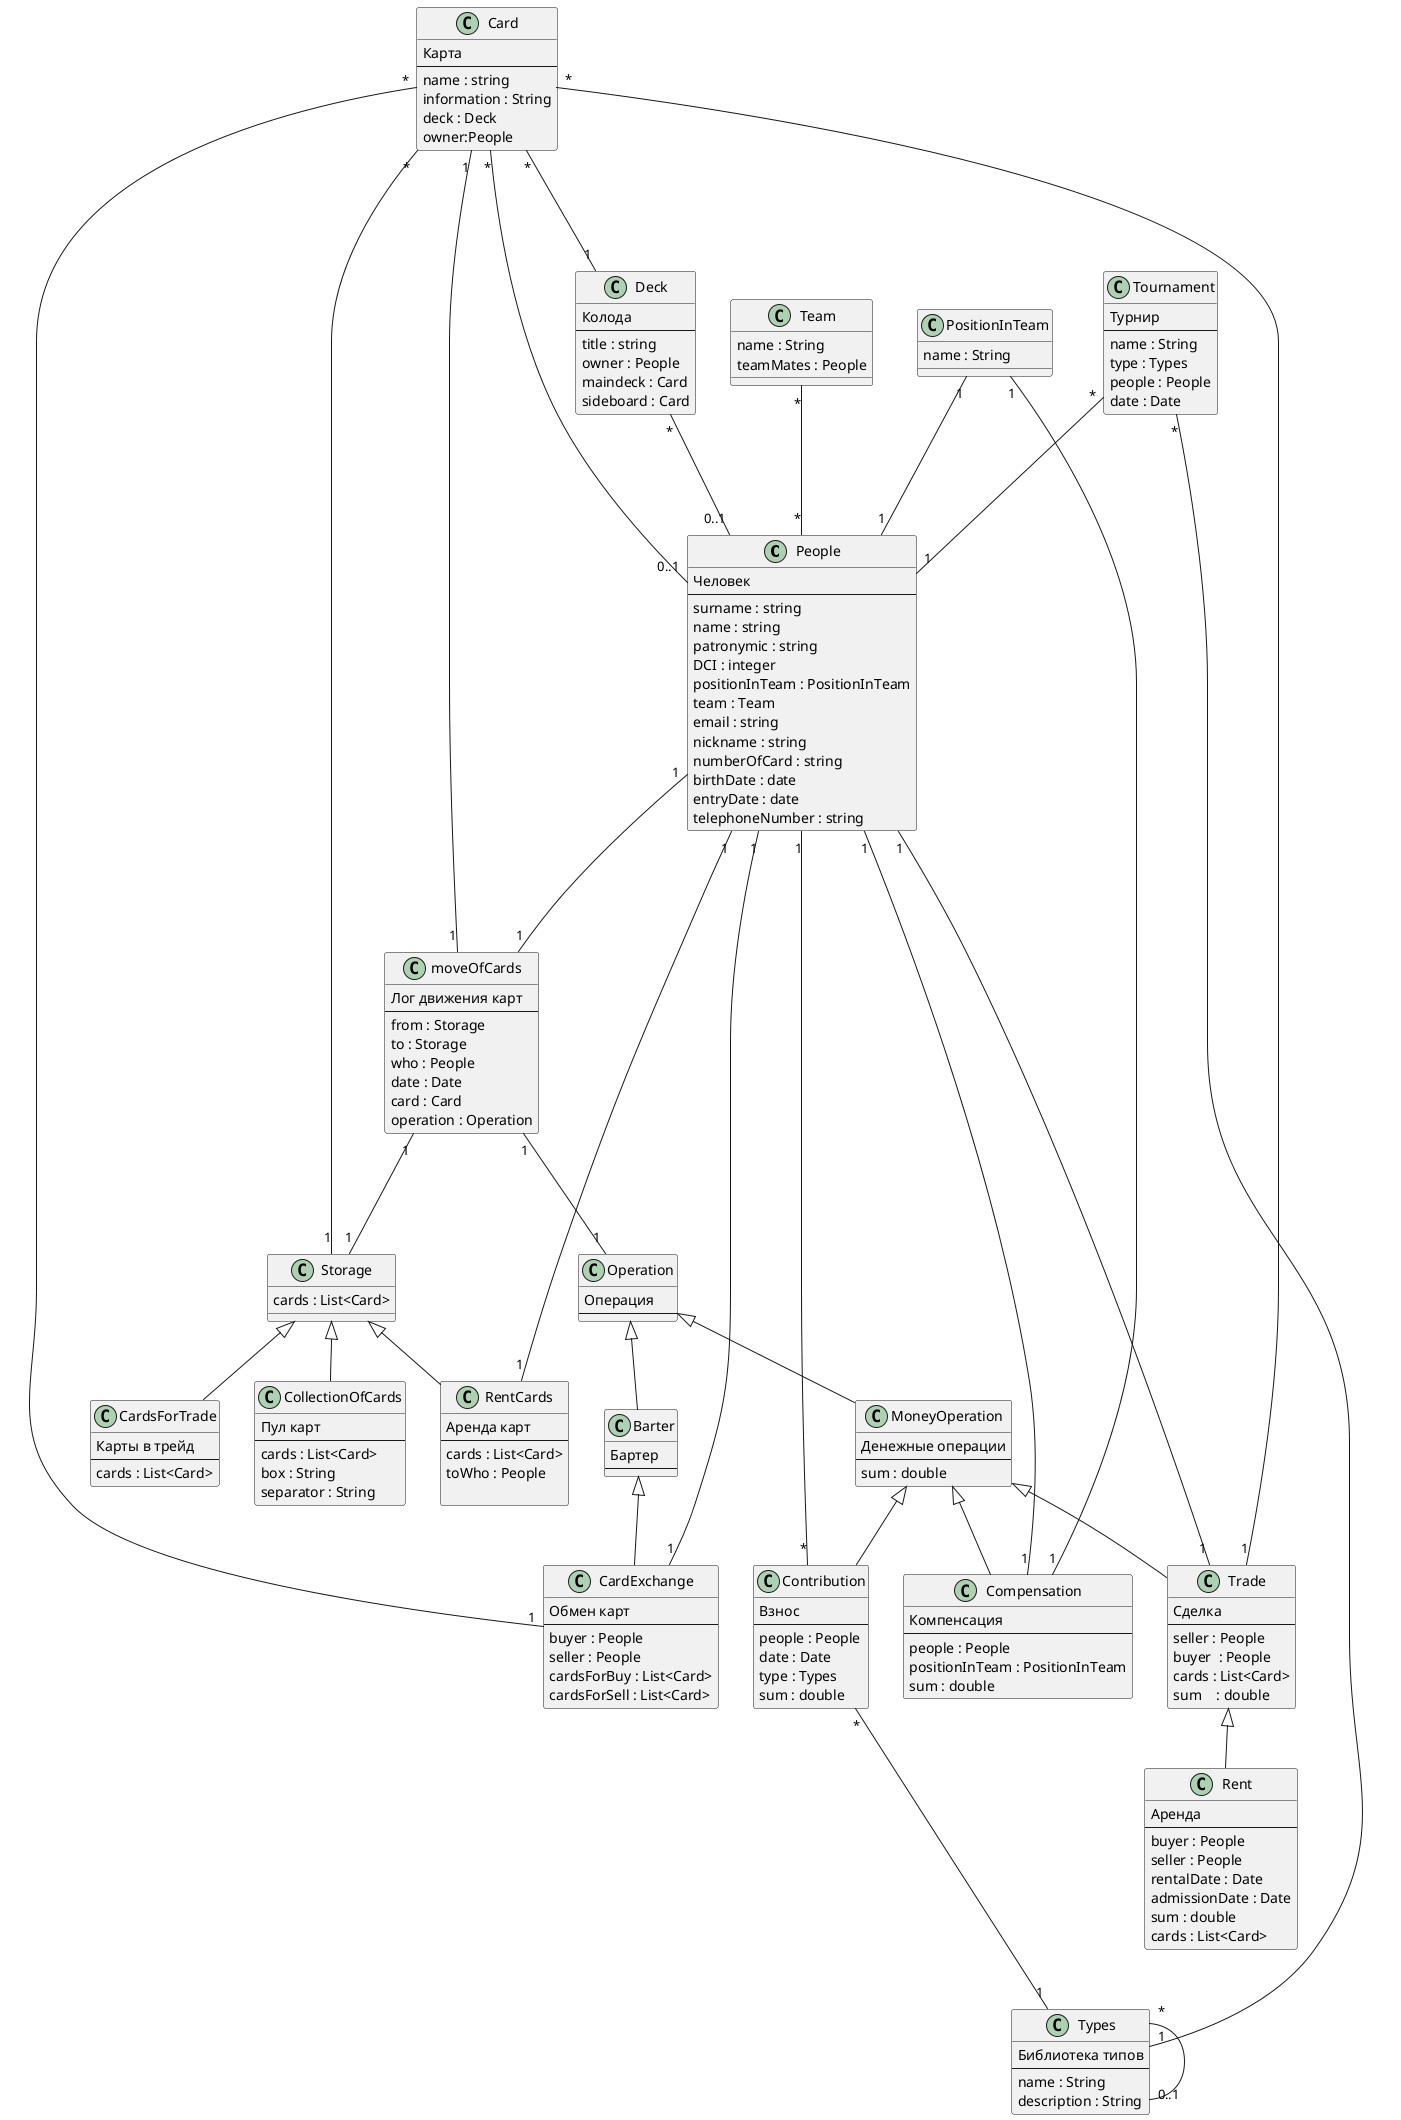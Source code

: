 @startuml registrationOfCardsMagic

class People {
Человек
--
'Фамилия
surname : string
'Имя
name : string
'Отчество
patronymic : string
'DCI
DCI : integer
'Должность в команде
positionInTeam : PositionInTeam
'Команда
team : Team
'Электронная почта
email : string 
'Никнейм
nickname : string
'Номер карты
numberOfCard : string
'День рождения
birthDate : date
'Дата вступления
entryDate : date
'Номер телефона
telephoneNumber : string
}

class Deck{
Колода
--
'Название
title : string
'Владелец
owner : People
'Основная колода
maindeck : Card
'Дополнительная колода
sideboard : Card
}

class Card {
Карта
--
'Название
name : string
'Инфа о карте
information : String
'Колода
deck : Deck
'Владелец
owner:People
}

class Tournament {
Турнир
--
'Название
name : String
'Тип
type : Types
'Человек
people : People
'Дата
date : Date
}

class Types {
Библиотека типов
--
'Имя
name : String
'Описание
description : String
}

class CollectionOfCards extends Storage{
    Пул карт
    --
    cards : List<Card>
    box : String
    separator : String
}

class RentCards extends Storage{
    Аренда карт
    --
    cards : List<Card>
    toWho : People

}

class CardsForTrade extends Storage {
    Карты в трейд
    --
    cards : List<Card>
}

class Storage {
    cards : List<Card>
}

class Operation {
Операция
--
}

class Barter extends Operation {
Бартер
--
}

class MoneyOperation extends Operation{
    Денежные операции
    --
    sum : double
}

class Contribution extends MoneyOperation {
Взнос
--
'Человек
people : People
'Дата
date : Date
'Тип
type : Types
'Сумма
sum : double
}

class Trade extends MoneyOperation{
    Сделка
    --
    'Продавец
    seller : People
    'Покупатель
    buyer  : People
    'Список карт
    cards : List<Card> 
    'Сумма
    sum    : double
}

class CardExchange extends Barter{
    Обмен карт
    --
    '1 Человек который хочет обменять
    buyer : People
    '2 Человек у которого хотят обменять
    seller : People 
    'Карты 1 го человека
    cardsForBuy : List<Card>
    'Карты 2 го человека
    cardsForSell : List<Card>
}

class Rent extends Trade {
    Аренда
    --
    'Человек берущий в аренду
    buyer : People
    'Человек дающий в аренду
    seller : People   
    'Дата сдачи в аренду
    rentalDate : Date
    'Дата приема из аренды
    admissionDate : Date
    'Оплата за аренду в рублях
    sum : double
    'Карты которые берут в аренду
    cards : List<Card>
}

class PositionInTeam {
    'Наименование
    name : String
}

class Compensation extends MoneyOperation {
    Компенсация
    --
    'Человек которому полагается компенсация
    people : People
    'В связи с чем ему предполагается компенсация(должность занимаемая в команде)
    positionInTeam : PositionInTeam
    'Сумма компенсации
    sum : double
}

Class Team {
    name : String
    teamMates : People
}

Class moveOfCards {
    Лог движения карт
    --
    'Откуда пришла карта
     from : Storage
    'Куда пришла карта
     to : Storage
    'Кто совершил эту операцию
     who : People
    'Дата
    date : Date
    'Карта
    card : Card
    'Операция
    operation : Operation
}

Deck "*" --- "0..1" People

Card "*" --- "0..1" People
Card "*" --- "1" Deck
Card "*" --- "1" CardExchange
Card "*" --- "1" Trade
Card "*" --- "1" Storage
Card "1" --- "1" moveOfCards

Tournament "*" --- "1" People
Tournament "*" --- "1" Types

Contribution "*" --- "1" People
Contribution "*" --- "1" Types

Types "*" --- "0..1" Types

People "1" --- "1" CardExchange
People "1" ---"1" Trade
People "1" --- "1" Compensation
People "1" --- "1" moveOfCards
People "1" --- "1" RentCards

PositionInTeam "1" --- "1" People
PositionInTeam "1" --- "1" Compensation

moveOfCards "1" --- "1" Storage
moveOfCards "1" --- "1" Operation

Team "*" --- "*" People
@enduml
